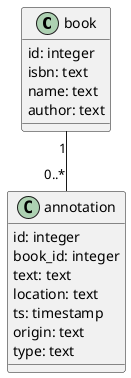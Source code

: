 @startuml
class book {
{field} id: integer
{field} isbn: text
{field} name: text
{field} author: text
}
class annotation {
{field} id: integer
{field} book_id: integer
{field} text: text
{field} location: text
{field} ts: timestamp
{field} origin: text
{field} type: text
}
book "1" -- "0..*" annotation
@enduml
